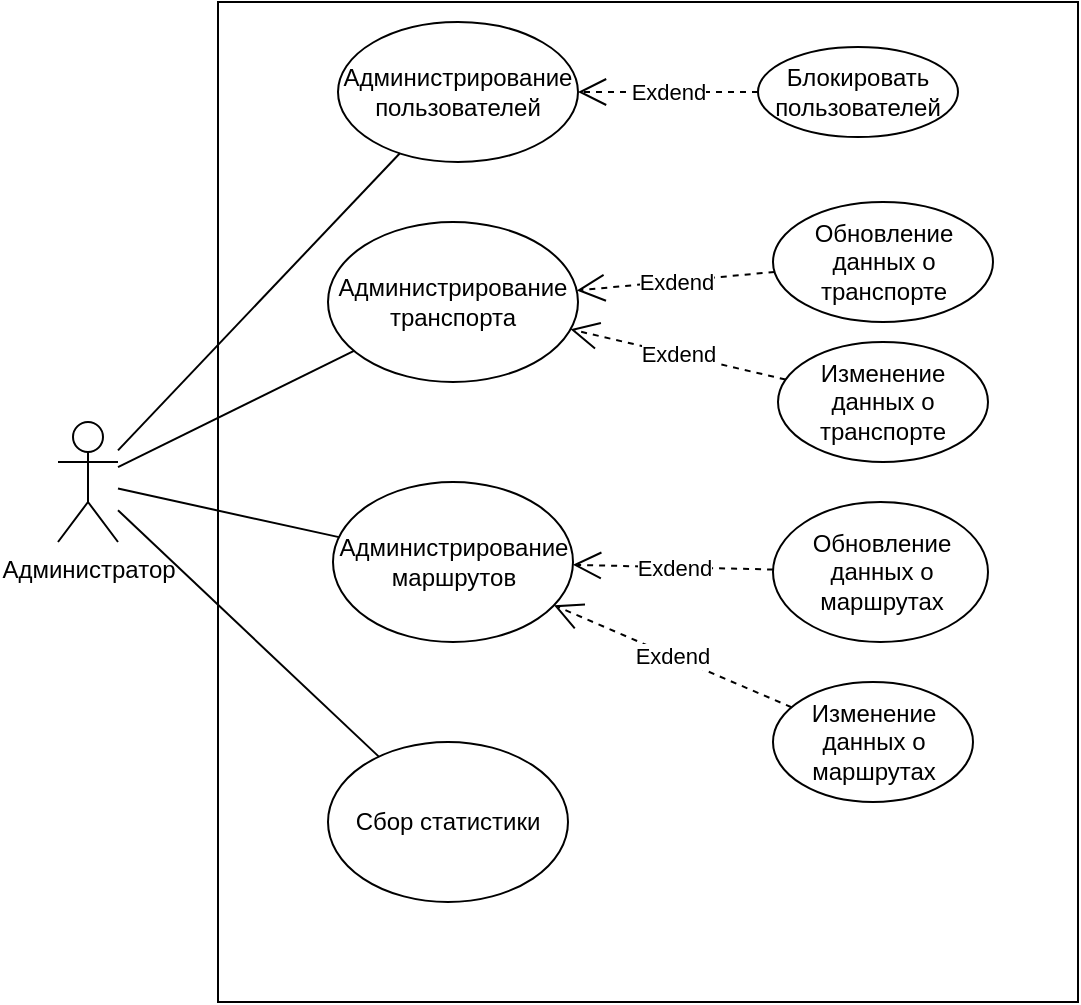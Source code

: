 <mxfile version="26.1.0">
  <diagram name="Страница — 1" id="dnz3Q_9oZZ1HmRW2v9se">
    <mxGraphModel dx="1050" dy="566" grid="1" gridSize="10" guides="1" tooltips="1" connect="1" arrows="1" fold="1" page="1" pageScale="1" pageWidth="827" pageHeight="1169" math="0" shadow="0">
      <root>
        <mxCell id="0" />
        <mxCell id="1" parent="0" />
        <mxCell id="NjhjvcJ3AUgm__JpomM2-1" value="Администратор" style="shape=umlActor;verticalLabelPosition=bottom;verticalAlign=top;html=1;outlineConnect=0;" vertex="1" parent="1">
          <mxGeometry x="160" y="320" width="30" height="60" as="geometry" />
        </mxCell>
        <mxCell id="NjhjvcJ3AUgm__JpomM2-3" value="" style="rounded=0;whiteSpace=wrap;html=1;" vertex="1" parent="1">
          <mxGeometry x="240" y="110" width="430" height="500" as="geometry" />
        </mxCell>
        <mxCell id="NjhjvcJ3AUgm__JpomM2-4" value="Администрирование пользователей" style="ellipse;whiteSpace=wrap;html=1;" vertex="1" parent="1">
          <mxGeometry x="300" y="120" width="120" height="70" as="geometry" />
        </mxCell>
        <mxCell id="NjhjvcJ3AUgm__JpomM2-5" value="Блокировать пользователей" style="ellipse;whiteSpace=wrap;html=1;" vertex="1" parent="1">
          <mxGeometry x="510" y="132.5" width="100" height="45" as="geometry" />
        </mxCell>
        <mxCell id="NjhjvcJ3AUgm__JpomM2-6" value="" style="endArrow=none;html=1;rounded=0;" edge="1" parent="1" source="NjhjvcJ3AUgm__JpomM2-1" target="NjhjvcJ3AUgm__JpomM2-4">
          <mxGeometry width="50" height="50" relative="1" as="geometry">
            <mxPoint x="390" y="320" as="sourcePoint" />
            <mxPoint x="440" y="270" as="targetPoint" />
          </mxGeometry>
        </mxCell>
        <mxCell id="NjhjvcJ3AUgm__JpomM2-7" value="Exdend" style="endArrow=open;endSize=12;dashed=1;html=1;rounded=0;" edge="1" parent="1" source="NjhjvcJ3AUgm__JpomM2-5" target="NjhjvcJ3AUgm__JpomM2-4">
          <mxGeometry width="160" relative="1" as="geometry">
            <mxPoint x="330" y="290" as="sourcePoint" />
            <mxPoint x="490" y="290" as="targetPoint" />
          </mxGeometry>
        </mxCell>
        <mxCell id="NjhjvcJ3AUgm__JpomM2-8" value="Администрирование транспорта" style="ellipse;whiteSpace=wrap;html=1;" vertex="1" parent="1">
          <mxGeometry x="295" y="220" width="125" height="80" as="geometry" />
        </mxCell>
        <mxCell id="NjhjvcJ3AUgm__JpomM2-9" value="" style="endArrow=none;html=1;rounded=0;" edge="1" parent="1" source="NjhjvcJ3AUgm__JpomM2-8" target="NjhjvcJ3AUgm__JpomM2-1">
          <mxGeometry width="50" height="50" relative="1" as="geometry">
            <mxPoint x="390" y="320" as="sourcePoint" />
            <mxPoint x="440" y="270" as="targetPoint" />
          </mxGeometry>
        </mxCell>
        <mxCell id="NjhjvcJ3AUgm__JpomM2-10" value="Обновление данных о транспорте" style="ellipse;whiteSpace=wrap;html=1;" vertex="1" parent="1">
          <mxGeometry x="517.5" y="210" width="110" height="60" as="geometry" />
        </mxCell>
        <mxCell id="NjhjvcJ3AUgm__JpomM2-11" value="Изменение данных о транспорте" style="ellipse;whiteSpace=wrap;html=1;" vertex="1" parent="1">
          <mxGeometry x="520" y="280" width="105" height="60" as="geometry" />
        </mxCell>
        <mxCell id="NjhjvcJ3AUgm__JpomM2-12" value="Exdend" style="endArrow=open;endSize=12;dashed=1;html=1;rounded=0;" edge="1" parent="1" source="NjhjvcJ3AUgm__JpomM2-10" target="NjhjvcJ3AUgm__JpomM2-8">
          <mxGeometry width="160" relative="1" as="geometry">
            <mxPoint x="520" y="165" as="sourcePoint" />
            <mxPoint x="430" y="165" as="targetPoint" />
          </mxGeometry>
        </mxCell>
        <mxCell id="NjhjvcJ3AUgm__JpomM2-13" value="Exdend" style="endArrow=open;endSize=12;dashed=1;html=1;rounded=0;" edge="1" parent="1" source="NjhjvcJ3AUgm__JpomM2-11" target="NjhjvcJ3AUgm__JpomM2-8">
          <mxGeometry width="160" relative="1" as="geometry">
            <mxPoint x="530" y="175" as="sourcePoint" />
            <mxPoint x="440" y="175" as="targetPoint" />
          </mxGeometry>
        </mxCell>
        <mxCell id="NjhjvcJ3AUgm__JpomM2-14" value="Администрирование маршрутов" style="ellipse;whiteSpace=wrap;html=1;" vertex="1" parent="1">
          <mxGeometry x="297.5" y="350" width="120" height="80" as="geometry" />
        </mxCell>
        <mxCell id="NjhjvcJ3AUgm__JpomM2-15" value="Обновление данных о маршрутах" style="ellipse;whiteSpace=wrap;html=1;" vertex="1" parent="1">
          <mxGeometry x="517.5" y="360" width="107.5" height="70" as="geometry" />
        </mxCell>
        <mxCell id="NjhjvcJ3AUgm__JpomM2-16" value="Изменение данных о маршрутах" style="ellipse;whiteSpace=wrap;html=1;" vertex="1" parent="1">
          <mxGeometry x="517.5" y="450" width="100" height="60" as="geometry" />
        </mxCell>
        <mxCell id="NjhjvcJ3AUgm__JpomM2-17" value="" style="endArrow=none;html=1;rounded=0;" edge="1" parent="1" source="NjhjvcJ3AUgm__JpomM2-14" target="NjhjvcJ3AUgm__JpomM2-1">
          <mxGeometry width="50" height="50" relative="1" as="geometry">
            <mxPoint x="390" y="410" as="sourcePoint" />
            <mxPoint x="440" y="360" as="targetPoint" />
          </mxGeometry>
        </mxCell>
        <mxCell id="NjhjvcJ3AUgm__JpomM2-18" value="Exdend" style="endArrow=open;endSize=12;dashed=1;html=1;rounded=0;" edge="1" parent="1" source="NjhjvcJ3AUgm__JpomM2-15" target="NjhjvcJ3AUgm__JpomM2-14">
          <mxGeometry width="160" relative="1" as="geometry">
            <mxPoint x="519" y="339" as="sourcePoint" />
            <mxPoint x="421" y="301" as="targetPoint" />
          </mxGeometry>
        </mxCell>
        <mxCell id="NjhjvcJ3AUgm__JpomM2-19" value="Exdend" style="endArrow=open;endSize=12;dashed=1;html=1;rounded=0;" edge="1" parent="1" source="NjhjvcJ3AUgm__JpomM2-16" target="NjhjvcJ3AUgm__JpomM2-14">
          <mxGeometry width="160" relative="1" as="geometry">
            <mxPoint x="529" y="349" as="sourcePoint" />
            <mxPoint x="431" y="311" as="targetPoint" />
          </mxGeometry>
        </mxCell>
        <mxCell id="NjhjvcJ3AUgm__JpomM2-20" value="Сбор статистики" style="ellipse;whiteSpace=wrap;html=1;" vertex="1" parent="1">
          <mxGeometry x="295" y="480" width="120" height="80" as="geometry" />
        </mxCell>
        <mxCell id="NjhjvcJ3AUgm__JpomM2-21" value="" style="endArrow=none;html=1;rounded=0;" edge="1" parent="1" source="NjhjvcJ3AUgm__JpomM2-1" target="NjhjvcJ3AUgm__JpomM2-20">
          <mxGeometry width="50" height="50" relative="1" as="geometry">
            <mxPoint x="390" y="410" as="sourcePoint" />
            <mxPoint x="440" y="360" as="targetPoint" />
          </mxGeometry>
        </mxCell>
      </root>
    </mxGraphModel>
  </diagram>
</mxfile>
